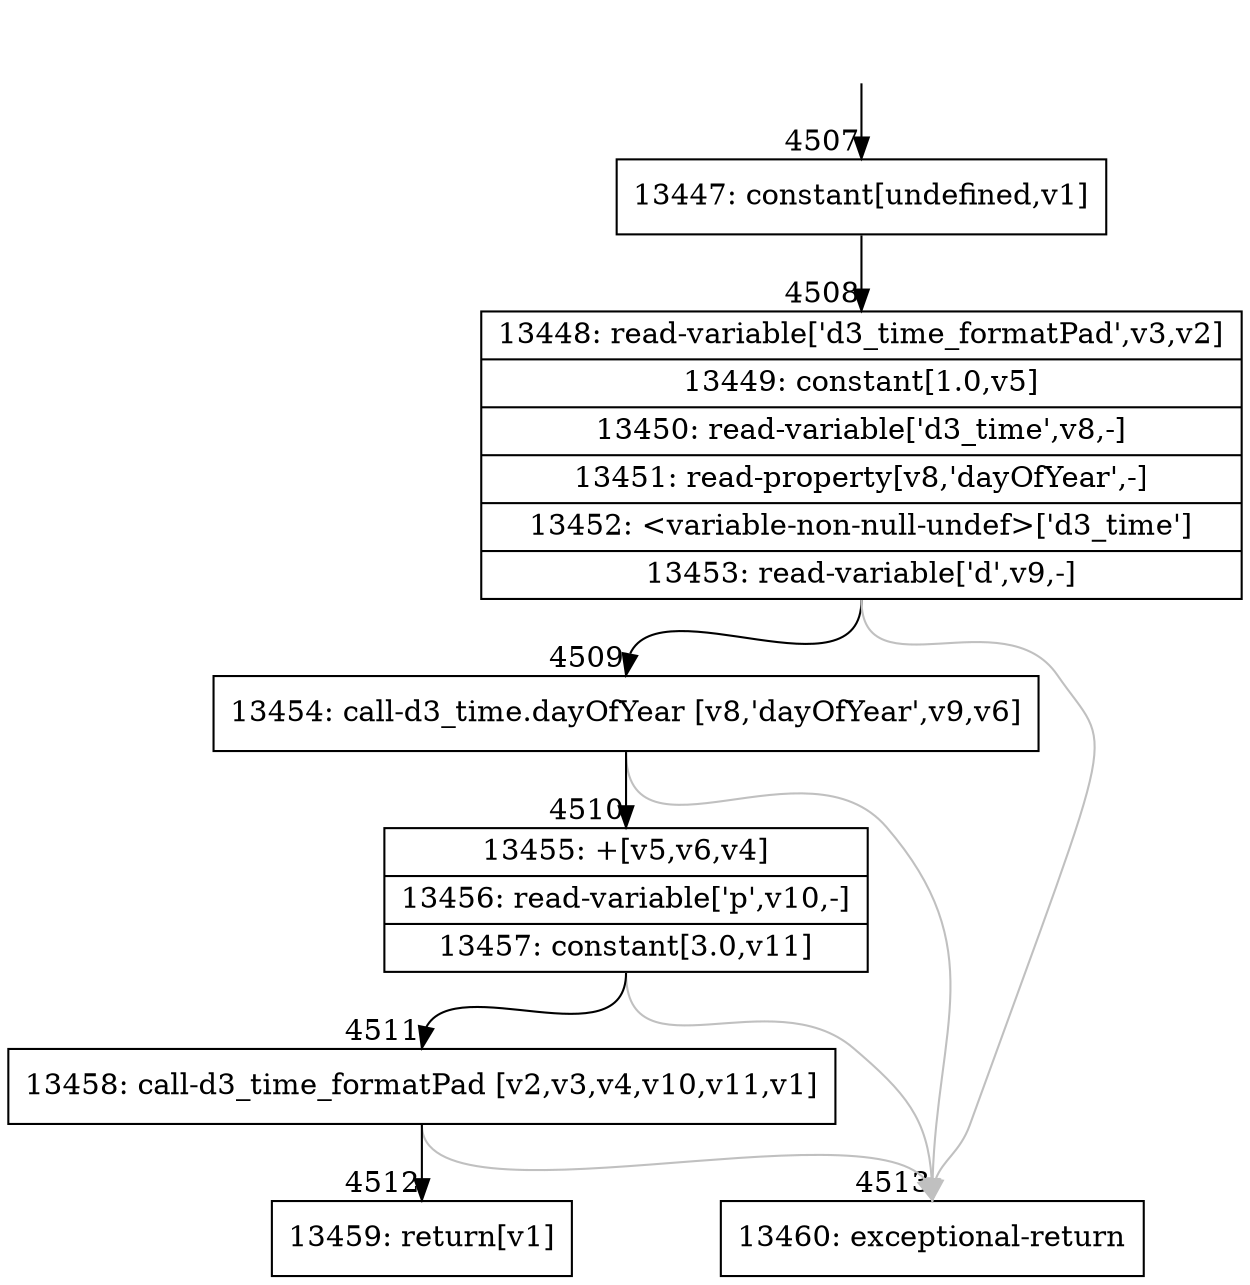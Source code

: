 digraph {
rankdir="TD"
BB_entry420[shape=none,label=""];
BB_entry420 -> BB4507 [tailport=s, headport=n, headlabel="    4507"]
BB4507 [shape=record label="{13447: constant[undefined,v1]}" ] 
BB4507 -> BB4508 [tailport=s, headport=n, headlabel="      4508"]
BB4508 [shape=record label="{13448: read-variable['d3_time_formatPad',v3,v2]|13449: constant[1.0,v5]|13450: read-variable['d3_time',v8,-]|13451: read-property[v8,'dayOfYear',-]|13452: \<variable-non-null-undef\>['d3_time']|13453: read-variable['d',v9,-]}" ] 
BB4508 -> BB4509 [tailport=s, headport=n, headlabel="      4509"]
BB4508 -> BB4513 [tailport=s, headport=n, color=gray, headlabel="      4513"]
BB4509 [shape=record label="{13454: call-d3_time.dayOfYear [v8,'dayOfYear',v9,v6]}" ] 
BB4509 -> BB4510 [tailport=s, headport=n, headlabel="      4510"]
BB4509 -> BB4513 [tailport=s, headport=n, color=gray]
BB4510 [shape=record label="{13455: +[v5,v6,v4]|13456: read-variable['p',v10,-]|13457: constant[3.0,v11]}" ] 
BB4510 -> BB4511 [tailport=s, headport=n, headlabel="      4511"]
BB4510 -> BB4513 [tailport=s, headport=n, color=gray]
BB4511 [shape=record label="{13458: call-d3_time_formatPad [v2,v3,v4,v10,v11,v1]}" ] 
BB4511 -> BB4512 [tailport=s, headport=n, headlabel="      4512"]
BB4511 -> BB4513 [tailport=s, headport=n, color=gray]
BB4512 [shape=record label="{13459: return[v1]}" ] 
BB4513 [shape=record label="{13460: exceptional-return}" ] 
//#$~ 2620
}
